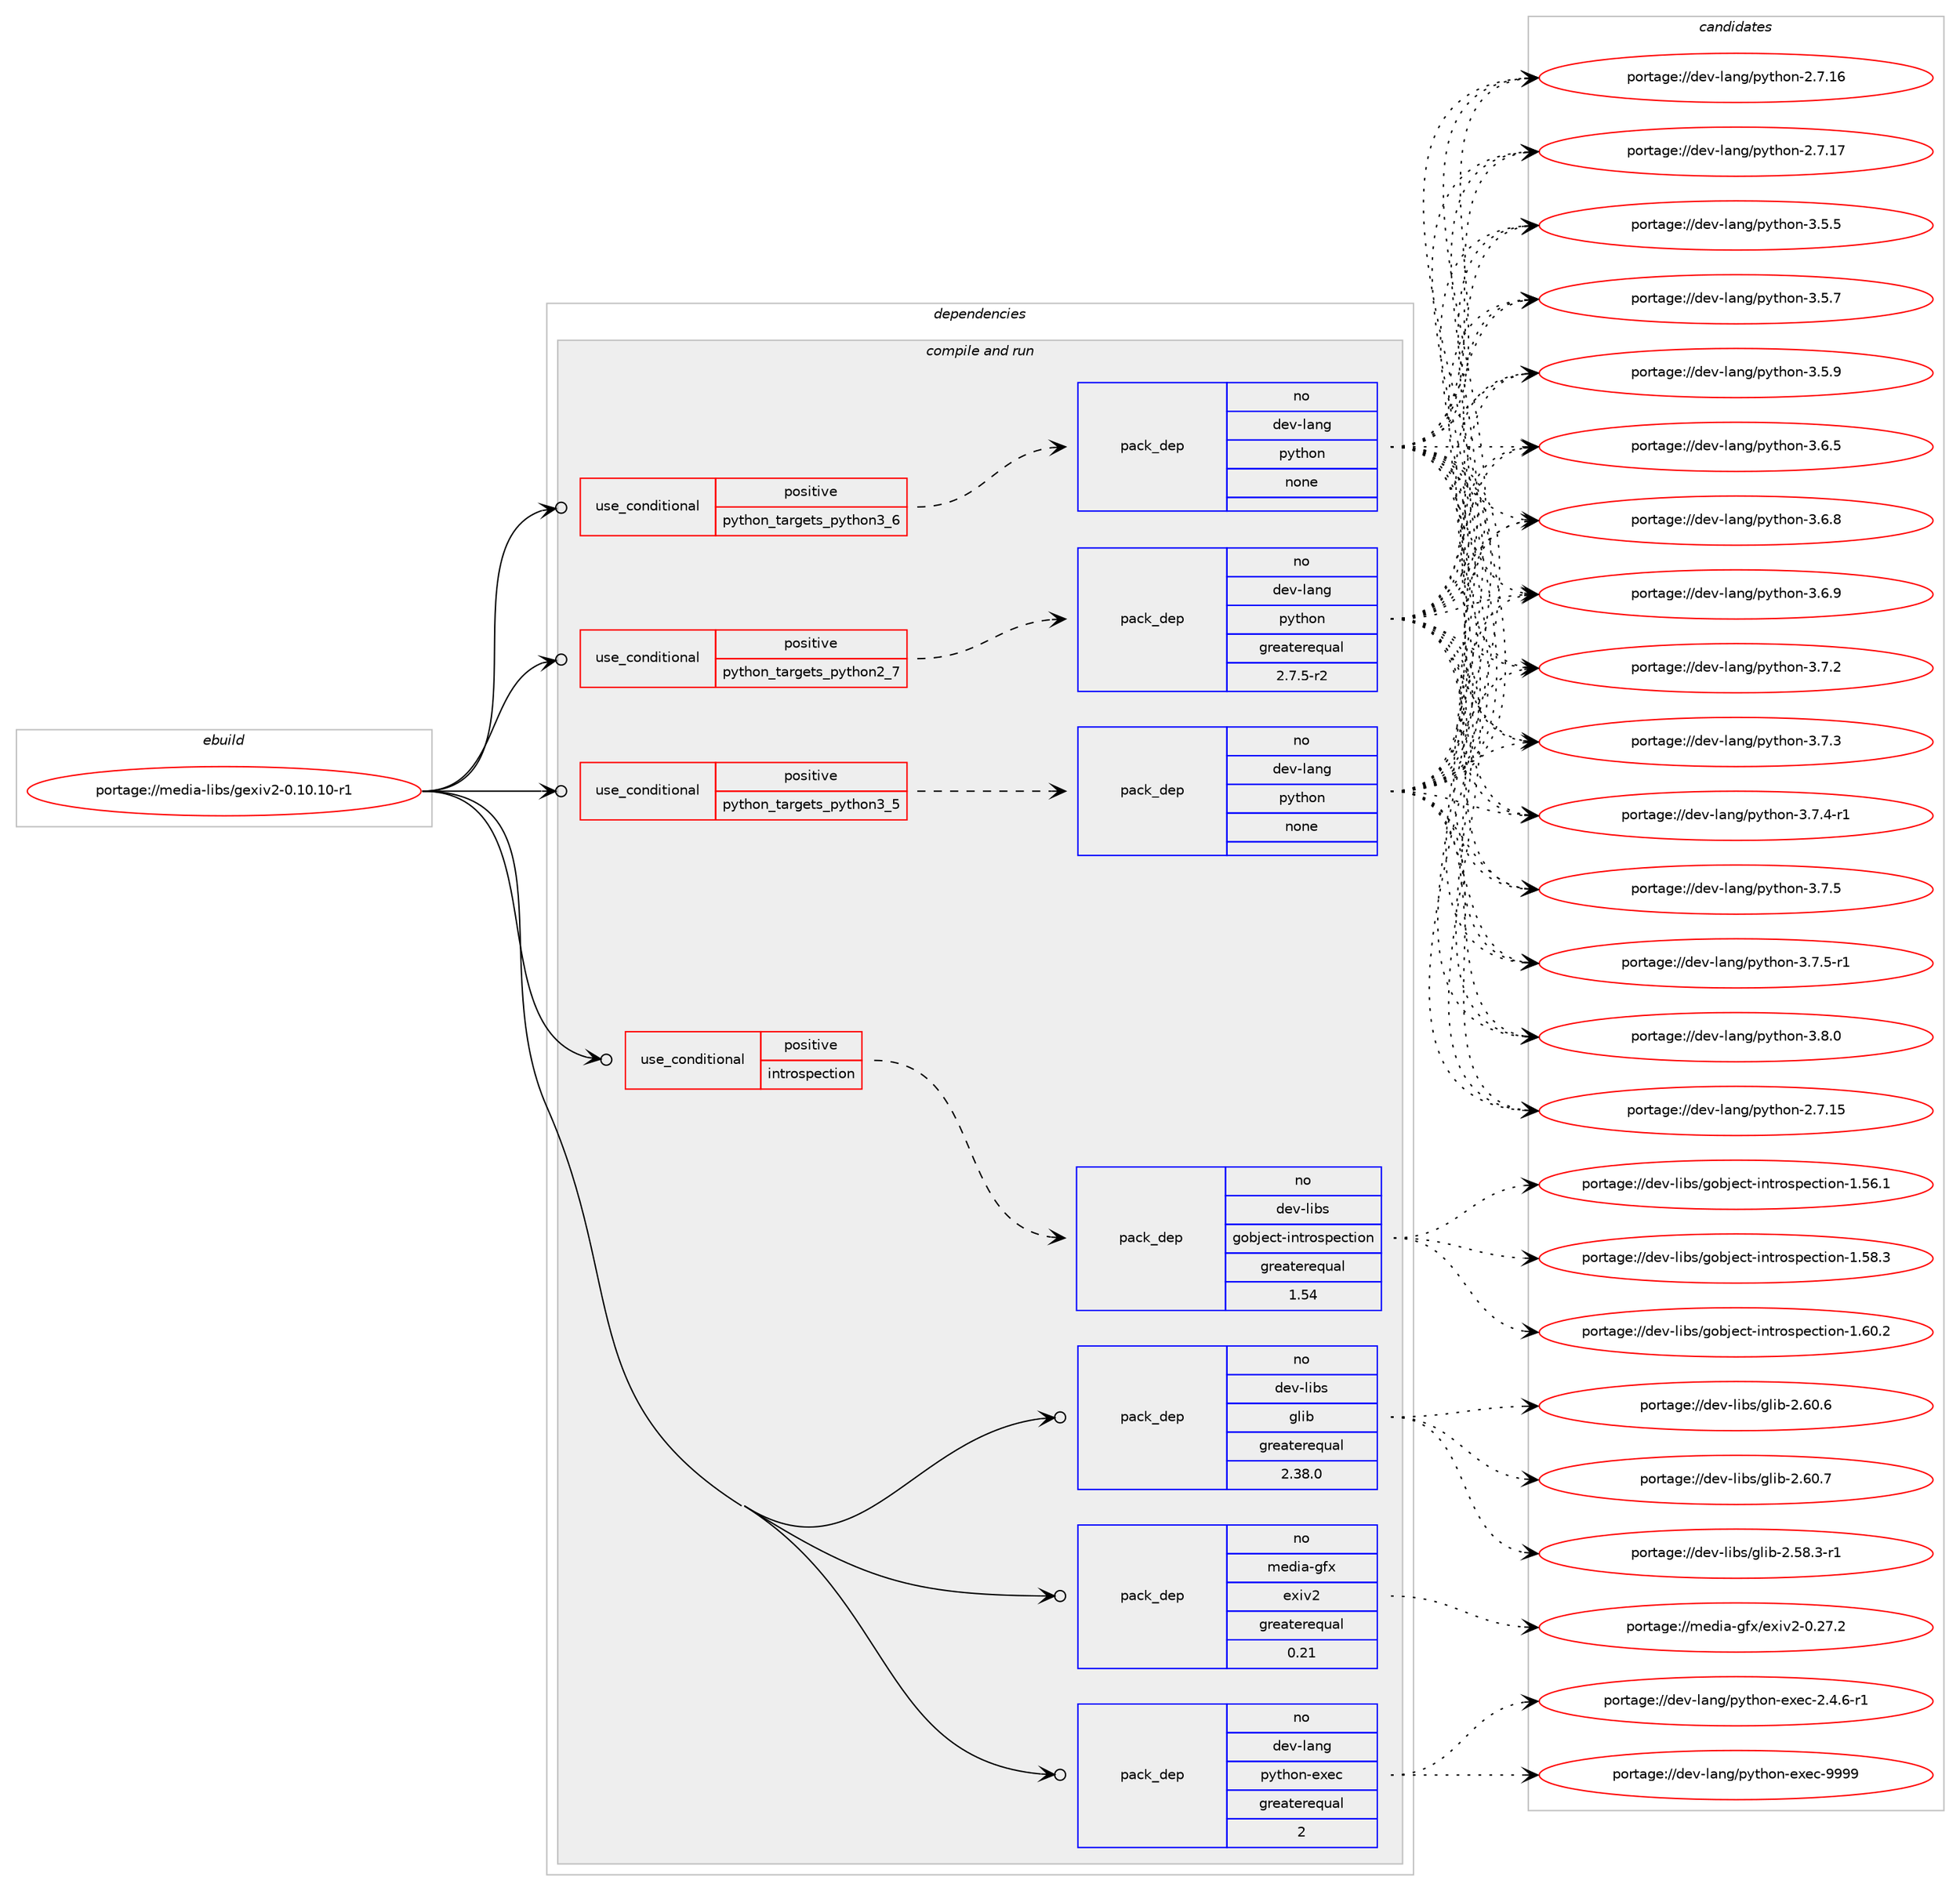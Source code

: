 digraph prolog {

# *************
# Graph options
# *************

newrank=true;
concentrate=true;
compound=true;
graph [rankdir=LR,fontname=Helvetica,fontsize=10,ranksep=1.5];#, ranksep=2.5, nodesep=0.2];
edge  [arrowhead=vee];
node  [fontname=Helvetica,fontsize=10];

# **********
# The ebuild
# **********

subgraph cluster_leftcol {
color=gray;
rank=same;
label=<<i>ebuild</i>>;
id [label="portage://media-libs/gexiv2-0.10.10-r1", color=red, width=4, href="../media-libs/gexiv2-0.10.10-r1.svg"];
}

# ****************
# The dependencies
# ****************

subgraph cluster_midcol {
color=gray;
label=<<i>dependencies</i>>;
subgraph cluster_compile {
fillcolor="#eeeeee";
style=filled;
label=<<i>compile</i>>;
}
subgraph cluster_compileandrun {
fillcolor="#eeeeee";
style=filled;
label=<<i>compile and run</i>>;
subgraph cond79585 {
dependency318849 [label=<<TABLE BORDER="0" CELLBORDER="1" CELLSPACING="0" CELLPADDING="4"><TR><TD ROWSPAN="3" CELLPADDING="10">use_conditional</TD></TR><TR><TD>positive</TD></TR><TR><TD>introspection</TD></TR></TABLE>>, shape=none, color=red];
subgraph pack234105 {
dependency318850 [label=<<TABLE BORDER="0" CELLBORDER="1" CELLSPACING="0" CELLPADDING="4" WIDTH="220"><TR><TD ROWSPAN="6" CELLPADDING="30">pack_dep</TD></TR><TR><TD WIDTH="110">no</TD></TR><TR><TD>dev-libs</TD></TR><TR><TD>gobject-introspection</TD></TR><TR><TD>greaterequal</TD></TR><TR><TD>1.54</TD></TR></TABLE>>, shape=none, color=blue];
}
dependency318849:e -> dependency318850:w [weight=20,style="dashed",arrowhead="vee"];
}
id:e -> dependency318849:w [weight=20,style="solid",arrowhead="odotvee"];
subgraph cond79586 {
dependency318851 [label=<<TABLE BORDER="0" CELLBORDER="1" CELLSPACING="0" CELLPADDING="4"><TR><TD ROWSPAN="3" CELLPADDING="10">use_conditional</TD></TR><TR><TD>positive</TD></TR><TR><TD>python_targets_python2_7</TD></TR></TABLE>>, shape=none, color=red];
subgraph pack234106 {
dependency318852 [label=<<TABLE BORDER="0" CELLBORDER="1" CELLSPACING="0" CELLPADDING="4" WIDTH="220"><TR><TD ROWSPAN="6" CELLPADDING="30">pack_dep</TD></TR><TR><TD WIDTH="110">no</TD></TR><TR><TD>dev-lang</TD></TR><TR><TD>python</TD></TR><TR><TD>greaterequal</TD></TR><TR><TD>2.7.5-r2</TD></TR></TABLE>>, shape=none, color=blue];
}
dependency318851:e -> dependency318852:w [weight=20,style="dashed",arrowhead="vee"];
}
id:e -> dependency318851:w [weight=20,style="solid",arrowhead="odotvee"];
subgraph cond79587 {
dependency318853 [label=<<TABLE BORDER="0" CELLBORDER="1" CELLSPACING="0" CELLPADDING="4"><TR><TD ROWSPAN="3" CELLPADDING="10">use_conditional</TD></TR><TR><TD>positive</TD></TR><TR><TD>python_targets_python3_5</TD></TR></TABLE>>, shape=none, color=red];
subgraph pack234107 {
dependency318854 [label=<<TABLE BORDER="0" CELLBORDER="1" CELLSPACING="0" CELLPADDING="4" WIDTH="220"><TR><TD ROWSPAN="6" CELLPADDING="30">pack_dep</TD></TR><TR><TD WIDTH="110">no</TD></TR><TR><TD>dev-lang</TD></TR><TR><TD>python</TD></TR><TR><TD>none</TD></TR><TR><TD></TD></TR></TABLE>>, shape=none, color=blue];
}
dependency318853:e -> dependency318854:w [weight=20,style="dashed",arrowhead="vee"];
}
id:e -> dependency318853:w [weight=20,style="solid",arrowhead="odotvee"];
subgraph cond79588 {
dependency318855 [label=<<TABLE BORDER="0" CELLBORDER="1" CELLSPACING="0" CELLPADDING="4"><TR><TD ROWSPAN="3" CELLPADDING="10">use_conditional</TD></TR><TR><TD>positive</TD></TR><TR><TD>python_targets_python3_6</TD></TR></TABLE>>, shape=none, color=red];
subgraph pack234108 {
dependency318856 [label=<<TABLE BORDER="0" CELLBORDER="1" CELLSPACING="0" CELLPADDING="4" WIDTH="220"><TR><TD ROWSPAN="6" CELLPADDING="30">pack_dep</TD></TR><TR><TD WIDTH="110">no</TD></TR><TR><TD>dev-lang</TD></TR><TR><TD>python</TD></TR><TR><TD>none</TD></TR><TR><TD></TD></TR></TABLE>>, shape=none, color=blue];
}
dependency318855:e -> dependency318856:w [weight=20,style="dashed",arrowhead="vee"];
}
id:e -> dependency318855:w [weight=20,style="solid",arrowhead="odotvee"];
subgraph pack234109 {
dependency318857 [label=<<TABLE BORDER="0" CELLBORDER="1" CELLSPACING="0" CELLPADDING="4" WIDTH="220"><TR><TD ROWSPAN="6" CELLPADDING="30">pack_dep</TD></TR><TR><TD WIDTH="110">no</TD></TR><TR><TD>dev-lang</TD></TR><TR><TD>python-exec</TD></TR><TR><TD>greaterequal</TD></TR><TR><TD>2</TD></TR></TABLE>>, shape=none, color=blue];
}
id:e -> dependency318857:w [weight=20,style="solid",arrowhead="odotvee"];
subgraph pack234110 {
dependency318858 [label=<<TABLE BORDER="0" CELLBORDER="1" CELLSPACING="0" CELLPADDING="4" WIDTH="220"><TR><TD ROWSPAN="6" CELLPADDING="30">pack_dep</TD></TR><TR><TD WIDTH="110">no</TD></TR><TR><TD>dev-libs</TD></TR><TR><TD>glib</TD></TR><TR><TD>greaterequal</TD></TR><TR><TD>2.38.0</TD></TR></TABLE>>, shape=none, color=blue];
}
id:e -> dependency318858:w [weight=20,style="solid",arrowhead="odotvee"];
subgraph pack234111 {
dependency318859 [label=<<TABLE BORDER="0" CELLBORDER="1" CELLSPACING="0" CELLPADDING="4" WIDTH="220"><TR><TD ROWSPAN="6" CELLPADDING="30">pack_dep</TD></TR><TR><TD WIDTH="110">no</TD></TR><TR><TD>media-gfx</TD></TR><TR><TD>exiv2</TD></TR><TR><TD>greaterequal</TD></TR><TR><TD>0.21</TD></TR></TABLE>>, shape=none, color=blue];
}
id:e -> dependency318859:w [weight=20,style="solid",arrowhead="odotvee"];
}
subgraph cluster_run {
fillcolor="#eeeeee";
style=filled;
label=<<i>run</i>>;
}
}

# **************
# The candidates
# **************

subgraph cluster_choices {
rank=same;
color=gray;
label=<<i>candidates</i>>;

subgraph choice234105 {
color=black;
nodesep=1;
choiceportage1001011184510810598115471031119810610199116451051101161141111151121019911610511111045494653544649 [label="portage://dev-libs/gobject-introspection-1.56.1", color=red, width=4,href="../dev-libs/gobject-introspection-1.56.1.svg"];
choiceportage1001011184510810598115471031119810610199116451051101161141111151121019911610511111045494653564651 [label="portage://dev-libs/gobject-introspection-1.58.3", color=red, width=4,href="../dev-libs/gobject-introspection-1.58.3.svg"];
choiceportage1001011184510810598115471031119810610199116451051101161141111151121019911610511111045494654484650 [label="portage://dev-libs/gobject-introspection-1.60.2", color=red, width=4,href="../dev-libs/gobject-introspection-1.60.2.svg"];
dependency318850:e -> choiceportage1001011184510810598115471031119810610199116451051101161141111151121019911610511111045494653544649:w [style=dotted,weight="100"];
dependency318850:e -> choiceportage1001011184510810598115471031119810610199116451051101161141111151121019911610511111045494653564651:w [style=dotted,weight="100"];
dependency318850:e -> choiceportage1001011184510810598115471031119810610199116451051101161141111151121019911610511111045494654484650:w [style=dotted,weight="100"];
}
subgraph choice234106 {
color=black;
nodesep=1;
choiceportage10010111845108971101034711212111610411111045504655464953 [label="portage://dev-lang/python-2.7.15", color=red, width=4,href="../dev-lang/python-2.7.15.svg"];
choiceportage10010111845108971101034711212111610411111045504655464954 [label="portage://dev-lang/python-2.7.16", color=red, width=4,href="../dev-lang/python-2.7.16.svg"];
choiceportage10010111845108971101034711212111610411111045504655464955 [label="portage://dev-lang/python-2.7.17", color=red, width=4,href="../dev-lang/python-2.7.17.svg"];
choiceportage100101118451089711010347112121116104111110455146534653 [label="portage://dev-lang/python-3.5.5", color=red, width=4,href="../dev-lang/python-3.5.5.svg"];
choiceportage100101118451089711010347112121116104111110455146534655 [label="portage://dev-lang/python-3.5.7", color=red, width=4,href="../dev-lang/python-3.5.7.svg"];
choiceportage100101118451089711010347112121116104111110455146534657 [label="portage://dev-lang/python-3.5.9", color=red, width=4,href="../dev-lang/python-3.5.9.svg"];
choiceportage100101118451089711010347112121116104111110455146544653 [label="portage://dev-lang/python-3.6.5", color=red, width=4,href="../dev-lang/python-3.6.5.svg"];
choiceportage100101118451089711010347112121116104111110455146544656 [label="portage://dev-lang/python-3.6.8", color=red, width=4,href="../dev-lang/python-3.6.8.svg"];
choiceportage100101118451089711010347112121116104111110455146544657 [label="portage://dev-lang/python-3.6.9", color=red, width=4,href="../dev-lang/python-3.6.9.svg"];
choiceportage100101118451089711010347112121116104111110455146554650 [label="portage://dev-lang/python-3.7.2", color=red, width=4,href="../dev-lang/python-3.7.2.svg"];
choiceportage100101118451089711010347112121116104111110455146554651 [label="portage://dev-lang/python-3.7.3", color=red, width=4,href="../dev-lang/python-3.7.3.svg"];
choiceportage1001011184510897110103471121211161041111104551465546524511449 [label="portage://dev-lang/python-3.7.4-r1", color=red, width=4,href="../dev-lang/python-3.7.4-r1.svg"];
choiceportage100101118451089711010347112121116104111110455146554653 [label="portage://dev-lang/python-3.7.5", color=red, width=4,href="../dev-lang/python-3.7.5.svg"];
choiceportage1001011184510897110103471121211161041111104551465546534511449 [label="portage://dev-lang/python-3.7.5-r1", color=red, width=4,href="../dev-lang/python-3.7.5-r1.svg"];
choiceportage100101118451089711010347112121116104111110455146564648 [label="portage://dev-lang/python-3.8.0", color=red, width=4,href="../dev-lang/python-3.8.0.svg"];
dependency318852:e -> choiceportage10010111845108971101034711212111610411111045504655464953:w [style=dotted,weight="100"];
dependency318852:e -> choiceportage10010111845108971101034711212111610411111045504655464954:w [style=dotted,weight="100"];
dependency318852:e -> choiceportage10010111845108971101034711212111610411111045504655464955:w [style=dotted,weight="100"];
dependency318852:e -> choiceportage100101118451089711010347112121116104111110455146534653:w [style=dotted,weight="100"];
dependency318852:e -> choiceportage100101118451089711010347112121116104111110455146534655:w [style=dotted,weight="100"];
dependency318852:e -> choiceportage100101118451089711010347112121116104111110455146534657:w [style=dotted,weight="100"];
dependency318852:e -> choiceportage100101118451089711010347112121116104111110455146544653:w [style=dotted,weight="100"];
dependency318852:e -> choiceportage100101118451089711010347112121116104111110455146544656:w [style=dotted,weight="100"];
dependency318852:e -> choiceportage100101118451089711010347112121116104111110455146544657:w [style=dotted,weight="100"];
dependency318852:e -> choiceportage100101118451089711010347112121116104111110455146554650:w [style=dotted,weight="100"];
dependency318852:e -> choiceportage100101118451089711010347112121116104111110455146554651:w [style=dotted,weight="100"];
dependency318852:e -> choiceportage1001011184510897110103471121211161041111104551465546524511449:w [style=dotted,weight="100"];
dependency318852:e -> choiceportage100101118451089711010347112121116104111110455146554653:w [style=dotted,weight="100"];
dependency318852:e -> choiceportage1001011184510897110103471121211161041111104551465546534511449:w [style=dotted,weight="100"];
dependency318852:e -> choiceportage100101118451089711010347112121116104111110455146564648:w [style=dotted,weight="100"];
}
subgraph choice234107 {
color=black;
nodesep=1;
choiceportage10010111845108971101034711212111610411111045504655464953 [label="portage://dev-lang/python-2.7.15", color=red, width=4,href="../dev-lang/python-2.7.15.svg"];
choiceportage10010111845108971101034711212111610411111045504655464954 [label="portage://dev-lang/python-2.7.16", color=red, width=4,href="../dev-lang/python-2.7.16.svg"];
choiceportage10010111845108971101034711212111610411111045504655464955 [label="portage://dev-lang/python-2.7.17", color=red, width=4,href="../dev-lang/python-2.7.17.svg"];
choiceportage100101118451089711010347112121116104111110455146534653 [label="portage://dev-lang/python-3.5.5", color=red, width=4,href="../dev-lang/python-3.5.5.svg"];
choiceportage100101118451089711010347112121116104111110455146534655 [label="portage://dev-lang/python-3.5.7", color=red, width=4,href="../dev-lang/python-3.5.7.svg"];
choiceportage100101118451089711010347112121116104111110455146534657 [label="portage://dev-lang/python-3.5.9", color=red, width=4,href="../dev-lang/python-3.5.9.svg"];
choiceportage100101118451089711010347112121116104111110455146544653 [label="portage://dev-lang/python-3.6.5", color=red, width=4,href="../dev-lang/python-3.6.5.svg"];
choiceportage100101118451089711010347112121116104111110455146544656 [label="portage://dev-lang/python-3.6.8", color=red, width=4,href="../dev-lang/python-3.6.8.svg"];
choiceportage100101118451089711010347112121116104111110455146544657 [label="portage://dev-lang/python-3.6.9", color=red, width=4,href="../dev-lang/python-3.6.9.svg"];
choiceportage100101118451089711010347112121116104111110455146554650 [label="portage://dev-lang/python-3.7.2", color=red, width=4,href="../dev-lang/python-3.7.2.svg"];
choiceportage100101118451089711010347112121116104111110455146554651 [label="portage://dev-lang/python-3.7.3", color=red, width=4,href="../dev-lang/python-3.7.3.svg"];
choiceportage1001011184510897110103471121211161041111104551465546524511449 [label="portage://dev-lang/python-3.7.4-r1", color=red, width=4,href="../dev-lang/python-3.7.4-r1.svg"];
choiceportage100101118451089711010347112121116104111110455146554653 [label="portage://dev-lang/python-3.7.5", color=red, width=4,href="../dev-lang/python-3.7.5.svg"];
choiceportage1001011184510897110103471121211161041111104551465546534511449 [label="portage://dev-lang/python-3.7.5-r1", color=red, width=4,href="../dev-lang/python-3.7.5-r1.svg"];
choiceportage100101118451089711010347112121116104111110455146564648 [label="portage://dev-lang/python-3.8.0", color=red, width=4,href="../dev-lang/python-3.8.0.svg"];
dependency318854:e -> choiceportage10010111845108971101034711212111610411111045504655464953:w [style=dotted,weight="100"];
dependency318854:e -> choiceportage10010111845108971101034711212111610411111045504655464954:w [style=dotted,weight="100"];
dependency318854:e -> choiceportage10010111845108971101034711212111610411111045504655464955:w [style=dotted,weight="100"];
dependency318854:e -> choiceportage100101118451089711010347112121116104111110455146534653:w [style=dotted,weight="100"];
dependency318854:e -> choiceportage100101118451089711010347112121116104111110455146534655:w [style=dotted,weight="100"];
dependency318854:e -> choiceportage100101118451089711010347112121116104111110455146534657:w [style=dotted,weight="100"];
dependency318854:e -> choiceportage100101118451089711010347112121116104111110455146544653:w [style=dotted,weight="100"];
dependency318854:e -> choiceportage100101118451089711010347112121116104111110455146544656:w [style=dotted,weight="100"];
dependency318854:e -> choiceportage100101118451089711010347112121116104111110455146544657:w [style=dotted,weight="100"];
dependency318854:e -> choiceportage100101118451089711010347112121116104111110455146554650:w [style=dotted,weight="100"];
dependency318854:e -> choiceportage100101118451089711010347112121116104111110455146554651:w [style=dotted,weight="100"];
dependency318854:e -> choiceportage1001011184510897110103471121211161041111104551465546524511449:w [style=dotted,weight="100"];
dependency318854:e -> choiceportage100101118451089711010347112121116104111110455146554653:w [style=dotted,weight="100"];
dependency318854:e -> choiceportage1001011184510897110103471121211161041111104551465546534511449:w [style=dotted,weight="100"];
dependency318854:e -> choiceportage100101118451089711010347112121116104111110455146564648:w [style=dotted,weight="100"];
}
subgraph choice234108 {
color=black;
nodesep=1;
choiceportage10010111845108971101034711212111610411111045504655464953 [label="portage://dev-lang/python-2.7.15", color=red, width=4,href="../dev-lang/python-2.7.15.svg"];
choiceportage10010111845108971101034711212111610411111045504655464954 [label="portage://dev-lang/python-2.7.16", color=red, width=4,href="../dev-lang/python-2.7.16.svg"];
choiceportage10010111845108971101034711212111610411111045504655464955 [label="portage://dev-lang/python-2.7.17", color=red, width=4,href="../dev-lang/python-2.7.17.svg"];
choiceportage100101118451089711010347112121116104111110455146534653 [label="portage://dev-lang/python-3.5.5", color=red, width=4,href="../dev-lang/python-3.5.5.svg"];
choiceportage100101118451089711010347112121116104111110455146534655 [label="portage://dev-lang/python-3.5.7", color=red, width=4,href="../dev-lang/python-3.5.7.svg"];
choiceportage100101118451089711010347112121116104111110455146534657 [label="portage://dev-lang/python-3.5.9", color=red, width=4,href="../dev-lang/python-3.5.9.svg"];
choiceportage100101118451089711010347112121116104111110455146544653 [label="portage://dev-lang/python-3.6.5", color=red, width=4,href="../dev-lang/python-3.6.5.svg"];
choiceportage100101118451089711010347112121116104111110455146544656 [label="portage://dev-lang/python-3.6.8", color=red, width=4,href="../dev-lang/python-3.6.8.svg"];
choiceportage100101118451089711010347112121116104111110455146544657 [label="portage://dev-lang/python-3.6.9", color=red, width=4,href="../dev-lang/python-3.6.9.svg"];
choiceportage100101118451089711010347112121116104111110455146554650 [label="portage://dev-lang/python-3.7.2", color=red, width=4,href="../dev-lang/python-3.7.2.svg"];
choiceportage100101118451089711010347112121116104111110455146554651 [label="portage://dev-lang/python-3.7.3", color=red, width=4,href="../dev-lang/python-3.7.3.svg"];
choiceportage1001011184510897110103471121211161041111104551465546524511449 [label="portage://dev-lang/python-3.7.4-r1", color=red, width=4,href="../dev-lang/python-3.7.4-r1.svg"];
choiceportage100101118451089711010347112121116104111110455146554653 [label="portage://dev-lang/python-3.7.5", color=red, width=4,href="../dev-lang/python-3.7.5.svg"];
choiceportage1001011184510897110103471121211161041111104551465546534511449 [label="portage://dev-lang/python-3.7.5-r1", color=red, width=4,href="../dev-lang/python-3.7.5-r1.svg"];
choiceportage100101118451089711010347112121116104111110455146564648 [label="portage://dev-lang/python-3.8.0", color=red, width=4,href="../dev-lang/python-3.8.0.svg"];
dependency318856:e -> choiceportage10010111845108971101034711212111610411111045504655464953:w [style=dotted,weight="100"];
dependency318856:e -> choiceportage10010111845108971101034711212111610411111045504655464954:w [style=dotted,weight="100"];
dependency318856:e -> choiceportage10010111845108971101034711212111610411111045504655464955:w [style=dotted,weight="100"];
dependency318856:e -> choiceportage100101118451089711010347112121116104111110455146534653:w [style=dotted,weight="100"];
dependency318856:e -> choiceportage100101118451089711010347112121116104111110455146534655:w [style=dotted,weight="100"];
dependency318856:e -> choiceportage100101118451089711010347112121116104111110455146534657:w [style=dotted,weight="100"];
dependency318856:e -> choiceportage100101118451089711010347112121116104111110455146544653:w [style=dotted,weight="100"];
dependency318856:e -> choiceportage100101118451089711010347112121116104111110455146544656:w [style=dotted,weight="100"];
dependency318856:e -> choiceportage100101118451089711010347112121116104111110455146544657:w [style=dotted,weight="100"];
dependency318856:e -> choiceportage100101118451089711010347112121116104111110455146554650:w [style=dotted,weight="100"];
dependency318856:e -> choiceportage100101118451089711010347112121116104111110455146554651:w [style=dotted,weight="100"];
dependency318856:e -> choiceportage1001011184510897110103471121211161041111104551465546524511449:w [style=dotted,weight="100"];
dependency318856:e -> choiceportage100101118451089711010347112121116104111110455146554653:w [style=dotted,weight="100"];
dependency318856:e -> choiceportage1001011184510897110103471121211161041111104551465546534511449:w [style=dotted,weight="100"];
dependency318856:e -> choiceportage100101118451089711010347112121116104111110455146564648:w [style=dotted,weight="100"];
}
subgraph choice234109 {
color=black;
nodesep=1;
choiceportage10010111845108971101034711212111610411111045101120101994550465246544511449 [label="portage://dev-lang/python-exec-2.4.6-r1", color=red, width=4,href="../dev-lang/python-exec-2.4.6-r1.svg"];
choiceportage10010111845108971101034711212111610411111045101120101994557575757 [label="portage://dev-lang/python-exec-9999", color=red, width=4,href="../dev-lang/python-exec-9999.svg"];
dependency318857:e -> choiceportage10010111845108971101034711212111610411111045101120101994550465246544511449:w [style=dotted,weight="100"];
dependency318857:e -> choiceportage10010111845108971101034711212111610411111045101120101994557575757:w [style=dotted,weight="100"];
}
subgraph choice234110 {
color=black;
nodesep=1;
choiceportage10010111845108105981154710310810598455046535646514511449 [label="portage://dev-libs/glib-2.58.3-r1", color=red, width=4,href="../dev-libs/glib-2.58.3-r1.svg"];
choiceportage1001011184510810598115471031081059845504654484654 [label="portage://dev-libs/glib-2.60.6", color=red, width=4,href="../dev-libs/glib-2.60.6.svg"];
choiceportage1001011184510810598115471031081059845504654484655 [label="portage://dev-libs/glib-2.60.7", color=red, width=4,href="../dev-libs/glib-2.60.7.svg"];
dependency318858:e -> choiceportage10010111845108105981154710310810598455046535646514511449:w [style=dotted,weight="100"];
dependency318858:e -> choiceportage1001011184510810598115471031081059845504654484654:w [style=dotted,weight="100"];
dependency318858:e -> choiceportage1001011184510810598115471031081059845504654484655:w [style=dotted,weight="100"];
}
subgraph choice234111 {
color=black;
nodesep=1;
choiceportage1091011001059745103102120471011201051185045484650554650 [label="portage://media-gfx/exiv2-0.27.2", color=red, width=4,href="../media-gfx/exiv2-0.27.2.svg"];
dependency318859:e -> choiceportage1091011001059745103102120471011201051185045484650554650:w [style=dotted,weight="100"];
}
}

}
